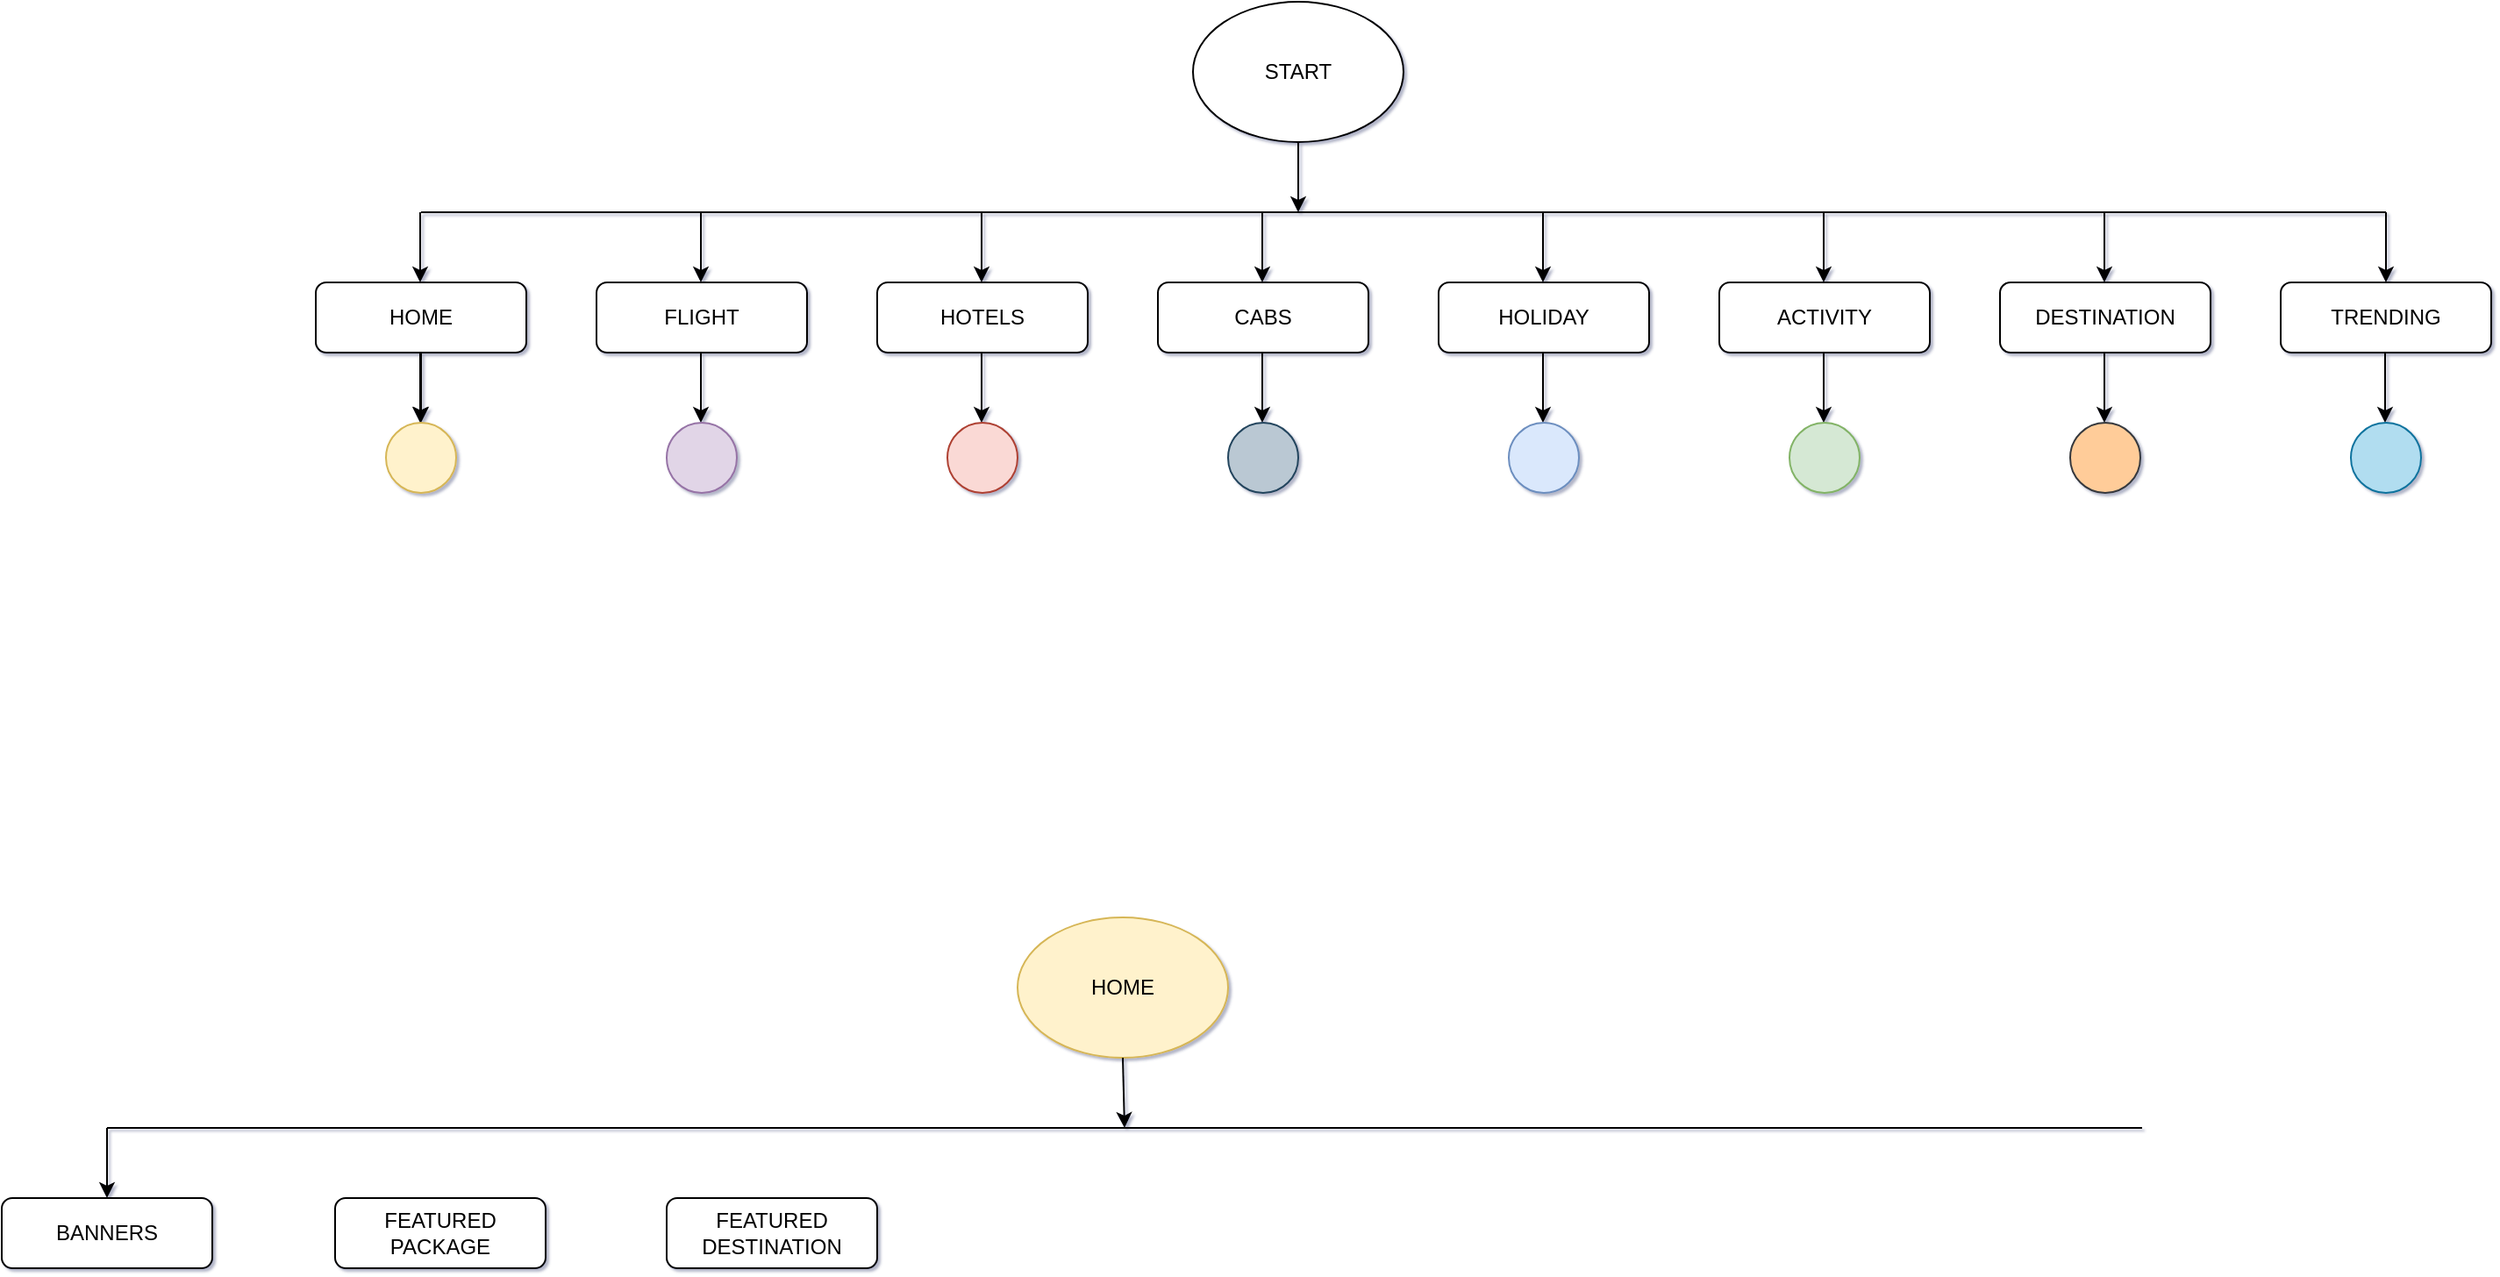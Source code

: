 <mxfile version="26.2.9">
  <diagram name="Page-1" id="7-Z28FwNFhKdIKEKukWa">
    <mxGraphModel dx="2040" dy="1084" grid="1" gridSize="10" guides="1" tooltips="1" connect="1" arrows="1" fold="1" page="1" pageScale="1" pageWidth="3300" pageHeight="4681" math="0" shadow="1">
      <root>
        <mxCell id="0" />
        <mxCell id="1" parent="0" />
        <mxCell id="FyBR0PGWzK8Zohx24WY4-28" value="START" style="ellipse;whiteSpace=wrap;html=1;" vertex="1" parent="1">
          <mxGeometry x="1539" y="78" width="120" height="80" as="geometry" />
        </mxCell>
        <mxCell id="FyBR0PGWzK8Zohx24WY4-29" value="" style="endArrow=classic;html=1;rounded=0;exitX=0.5;exitY=1;exitDx=0;exitDy=0;" edge="1" parent="1" source="FyBR0PGWzK8Zohx24WY4-28">
          <mxGeometry width="50" height="50" relative="1" as="geometry">
            <mxPoint x="1589" y="338" as="sourcePoint" />
            <mxPoint x="1599" y="198" as="targetPoint" />
          </mxGeometry>
        </mxCell>
        <mxCell id="FyBR0PGWzK8Zohx24WY4-30" value="" style="endArrow=none;html=1;rounded=0;" edge="1" parent="1">
          <mxGeometry width="50" height="50" relative="1" as="geometry">
            <mxPoint x="1099" y="198" as="sourcePoint" />
            <mxPoint x="2219" y="198" as="targetPoint" />
          </mxGeometry>
        </mxCell>
        <mxCell id="FyBR0PGWzK8Zohx24WY4-72" value="" style="edgeStyle=orthogonalEdgeStyle;rounded=0;orthogonalLoop=1;jettySize=auto;html=1;" edge="1" parent="1" source="FyBR0PGWzK8Zohx24WY4-31" target="FyBR0PGWzK8Zohx24WY4-57">
          <mxGeometry relative="1" as="geometry" />
        </mxCell>
        <mxCell id="FyBR0PGWzK8Zohx24WY4-31" value="HOME" style="rounded=1;whiteSpace=wrap;html=1;" vertex="1" parent="1">
          <mxGeometry x="1039" y="238" width="120" height="40" as="geometry" />
        </mxCell>
        <mxCell id="FyBR0PGWzK8Zohx24WY4-33" value="TRENDING" style="rounded=1;whiteSpace=wrap;html=1;" vertex="1" parent="1">
          <mxGeometry x="2159" y="238" width="120" height="40" as="geometry" />
        </mxCell>
        <mxCell id="FyBR0PGWzK8Zohx24WY4-34" value="DESTINATION" style="rounded=1;whiteSpace=wrap;html=1;" vertex="1" parent="1">
          <mxGeometry x="1999" y="238" width="120" height="40" as="geometry" />
        </mxCell>
        <mxCell id="FyBR0PGWzK8Zohx24WY4-35" value="ACTIVITY" style="rounded=1;whiteSpace=wrap;html=1;" vertex="1" parent="1">
          <mxGeometry x="1839" y="238" width="120" height="40" as="geometry" />
        </mxCell>
        <mxCell id="FyBR0PGWzK8Zohx24WY4-36" value="HOLIDAY" style="rounded=1;whiteSpace=wrap;html=1;" vertex="1" parent="1">
          <mxGeometry x="1679" y="238" width="120" height="40" as="geometry" />
        </mxCell>
        <mxCell id="FyBR0PGWzK8Zohx24WY4-37" value="FLIGHT" style="rounded=1;whiteSpace=wrap;html=1;" vertex="1" parent="1">
          <mxGeometry x="1199" y="238" width="120" height="40" as="geometry" />
        </mxCell>
        <mxCell id="FyBR0PGWzK8Zohx24WY4-38" value="CABS" style="rounded=1;whiteSpace=wrap;html=1;" vertex="1" parent="1">
          <mxGeometry x="1519" y="238" width="120" height="40" as="geometry" />
        </mxCell>
        <mxCell id="FyBR0PGWzK8Zohx24WY4-39" value="HOTELS" style="rounded=1;whiteSpace=wrap;html=1;" vertex="1" parent="1">
          <mxGeometry x="1359" y="238" width="120" height="40" as="geometry" />
        </mxCell>
        <mxCell id="FyBR0PGWzK8Zohx24WY4-40" value="" style="endArrow=classic;html=1;rounded=0;" edge="1" parent="1">
          <mxGeometry width="50" height="50" relative="1" as="geometry">
            <mxPoint x="1098.5" y="198" as="sourcePoint" />
            <mxPoint x="1098.5" y="238" as="targetPoint" />
          </mxGeometry>
        </mxCell>
        <mxCell id="FyBR0PGWzK8Zohx24WY4-41" value="" style="endArrow=classic;html=1;rounded=0;" edge="1" parent="1">
          <mxGeometry width="50" height="50" relative="1" as="geometry">
            <mxPoint x="1258.5" y="198" as="sourcePoint" />
            <mxPoint x="1258.5" y="238" as="targetPoint" />
          </mxGeometry>
        </mxCell>
        <mxCell id="FyBR0PGWzK8Zohx24WY4-42" value="" style="endArrow=classic;html=1;rounded=0;" edge="1" parent="1">
          <mxGeometry width="50" height="50" relative="1" as="geometry">
            <mxPoint x="1418.5" y="198" as="sourcePoint" />
            <mxPoint x="1418.5" y="238" as="targetPoint" />
          </mxGeometry>
        </mxCell>
        <mxCell id="FyBR0PGWzK8Zohx24WY4-43" value="" style="endArrow=classic;html=1;rounded=0;" edge="1" parent="1">
          <mxGeometry width="50" height="50" relative="1" as="geometry">
            <mxPoint x="1578.5" y="198" as="sourcePoint" />
            <mxPoint x="1578.5" y="238" as="targetPoint" />
          </mxGeometry>
        </mxCell>
        <mxCell id="FyBR0PGWzK8Zohx24WY4-44" value="" style="endArrow=classic;html=1;rounded=0;" edge="1" parent="1">
          <mxGeometry width="50" height="50" relative="1" as="geometry">
            <mxPoint x="1738.5" y="198" as="sourcePoint" />
            <mxPoint x="1738.5" y="238" as="targetPoint" />
          </mxGeometry>
        </mxCell>
        <mxCell id="FyBR0PGWzK8Zohx24WY4-45" value="" style="endArrow=classic;html=1;rounded=0;" edge="1" parent="1">
          <mxGeometry width="50" height="50" relative="1" as="geometry">
            <mxPoint x="1898.5" y="198" as="sourcePoint" />
            <mxPoint x="1898.5" y="238" as="targetPoint" />
          </mxGeometry>
        </mxCell>
        <mxCell id="FyBR0PGWzK8Zohx24WY4-46" value="" style="endArrow=classic;html=1;rounded=0;" edge="1" parent="1">
          <mxGeometry width="50" height="50" relative="1" as="geometry">
            <mxPoint x="2058.5" y="198" as="sourcePoint" />
            <mxPoint x="2058.5" y="238" as="targetPoint" />
          </mxGeometry>
        </mxCell>
        <mxCell id="FyBR0PGWzK8Zohx24WY4-47" value="" style="endArrow=classic;html=1;rounded=0;" edge="1" parent="1">
          <mxGeometry width="50" height="50" relative="1" as="geometry">
            <mxPoint x="2219" y="198" as="sourcePoint" />
            <mxPoint x="2219" y="238" as="targetPoint" />
          </mxGeometry>
        </mxCell>
        <mxCell id="FyBR0PGWzK8Zohx24WY4-49" value="" style="endArrow=classic;html=1;rounded=0;" edge="1" parent="1">
          <mxGeometry width="50" height="50" relative="1" as="geometry">
            <mxPoint x="1098.5" y="278" as="sourcePoint" />
            <mxPoint x="1098.5" y="318" as="targetPoint" />
          </mxGeometry>
        </mxCell>
        <mxCell id="FyBR0PGWzK8Zohx24WY4-50" value="" style="endArrow=classic;html=1;rounded=0;" edge="1" parent="1">
          <mxGeometry width="50" height="50" relative="1" as="geometry">
            <mxPoint x="1258.5" y="278" as="sourcePoint" />
            <mxPoint x="1258.5" y="318" as="targetPoint" />
          </mxGeometry>
        </mxCell>
        <mxCell id="FyBR0PGWzK8Zohx24WY4-51" value="" style="endArrow=classic;html=1;rounded=0;" edge="1" parent="1">
          <mxGeometry width="50" height="50" relative="1" as="geometry">
            <mxPoint x="1418.5" y="278" as="sourcePoint" />
            <mxPoint x="1418.5" y="318" as="targetPoint" />
          </mxGeometry>
        </mxCell>
        <mxCell id="FyBR0PGWzK8Zohx24WY4-52" value="" style="endArrow=classic;html=1;rounded=0;" edge="1" parent="1">
          <mxGeometry width="50" height="50" relative="1" as="geometry">
            <mxPoint x="1578.5" y="278" as="sourcePoint" />
            <mxPoint x="1578.5" y="318" as="targetPoint" />
          </mxGeometry>
        </mxCell>
        <mxCell id="FyBR0PGWzK8Zohx24WY4-53" value="" style="endArrow=classic;html=1;rounded=0;" edge="1" parent="1">
          <mxGeometry width="50" height="50" relative="1" as="geometry">
            <mxPoint x="1738.5" y="278" as="sourcePoint" />
            <mxPoint x="1738.5" y="318" as="targetPoint" />
          </mxGeometry>
        </mxCell>
        <mxCell id="FyBR0PGWzK8Zohx24WY4-54" value="" style="endArrow=classic;html=1;rounded=0;" edge="1" parent="1">
          <mxGeometry width="50" height="50" relative="1" as="geometry">
            <mxPoint x="1898.5" y="278" as="sourcePoint" />
            <mxPoint x="1898.5" y="318" as="targetPoint" />
          </mxGeometry>
        </mxCell>
        <mxCell id="FyBR0PGWzK8Zohx24WY4-55" value="" style="endArrow=classic;html=1;rounded=0;" edge="1" parent="1">
          <mxGeometry width="50" height="50" relative="1" as="geometry">
            <mxPoint x="2058.5" y="278" as="sourcePoint" />
            <mxPoint x="2058.5" y="318" as="targetPoint" />
          </mxGeometry>
        </mxCell>
        <mxCell id="FyBR0PGWzK8Zohx24WY4-56" value="" style="endArrow=classic;html=1;rounded=0;" edge="1" parent="1">
          <mxGeometry width="50" height="50" relative="1" as="geometry">
            <mxPoint x="2218.5" y="278" as="sourcePoint" />
            <mxPoint x="2218.5" y="318" as="targetPoint" />
          </mxGeometry>
        </mxCell>
        <mxCell id="FyBR0PGWzK8Zohx24WY4-57" value="" style="ellipse;whiteSpace=wrap;html=1;aspect=fixed;fillColor=#fff2cc;strokeColor=#d6b656;" vertex="1" parent="1">
          <mxGeometry x="1079" y="318" width="40" height="40" as="geometry" />
        </mxCell>
        <mxCell id="FyBR0PGWzK8Zohx24WY4-58" value="" style="ellipse;whiteSpace=wrap;html=1;aspect=fixed;fillColor=#fad9d5;strokeColor=#ae4132;" vertex="1" parent="1">
          <mxGeometry x="1399" y="318" width="40" height="40" as="geometry" />
        </mxCell>
        <mxCell id="FyBR0PGWzK8Zohx24WY4-59" value="" style="ellipse;whiteSpace=wrap;html=1;aspect=fixed;fillColor=#bac8d3;strokeColor=#23445d;" vertex="1" parent="1">
          <mxGeometry x="1559" y="318" width="40" height="40" as="geometry" />
        </mxCell>
        <mxCell id="FyBR0PGWzK8Zohx24WY4-60" value="" style="ellipse;whiteSpace=wrap;html=1;aspect=fixed;fillColor=#dae8fc;strokeColor=#6c8ebf;" vertex="1" parent="1">
          <mxGeometry x="1719" y="318" width="40" height="40" as="geometry" />
        </mxCell>
        <mxCell id="FyBR0PGWzK8Zohx24WY4-61" value="" style="ellipse;whiteSpace=wrap;html=1;aspect=fixed;fillColor=#d5e8d4;strokeColor=#82b366;" vertex="1" parent="1">
          <mxGeometry x="1879" y="318" width="40" height="40" as="geometry" />
        </mxCell>
        <mxCell id="FyBR0PGWzK8Zohx24WY4-62" value="" style="ellipse;whiteSpace=wrap;html=1;aspect=fixed;fillColor=#ffcc99;strokeColor=#36393d;" vertex="1" parent="1">
          <mxGeometry x="2039" y="318" width="40" height="40" as="geometry" />
        </mxCell>
        <mxCell id="FyBR0PGWzK8Zohx24WY4-63" value="" style="ellipse;whiteSpace=wrap;html=1;aspect=fixed;fillColor=#b1ddf0;strokeColor=#10739e;" vertex="1" parent="1">
          <mxGeometry x="2199" y="318" width="40" height="40" as="geometry" />
        </mxCell>
        <mxCell id="FyBR0PGWzK8Zohx24WY4-64" value="" style="ellipse;whiteSpace=wrap;html=1;aspect=fixed;fillColor=#e1d5e7;strokeColor=#9673a6;" vertex="1" parent="1">
          <mxGeometry x="1239" y="318" width="40" height="40" as="geometry" />
        </mxCell>
        <mxCell id="FyBR0PGWzK8Zohx24WY4-65" value="HOME" style="ellipse;whiteSpace=wrap;html=1;fillColor=#fff2cc;strokeColor=#d6b656;" vertex="1" parent="1">
          <mxGeometry x="1439" y="600" width="120" height="80" as="geometry" />
        </mxCell>
        <mxCell id="FyBR0PGWzK8Zohx24WY4-70" value="" style="endArrow=classic;html=1;rounded=0;exitX=0.5;exitY=1;exitDx=0;exitDy=0;" edge="1" parent="1" source="FyBR0PGWzK8Zohx24WY4-65">
          <mxGeometry width="50" height="50" relative="1" as="geometry">
            <mxPoint x="1290" y="480" as="sourcePoint" />
            <mxPoint x="1500" y="720" as="targetPoint" />
          </mxGeometry>
        </mxCell>
        <mxCell id="FyBR0PGWzK8Zohx24WY4-71" value="" style="endArrow=none;html=1;rounded=0;" edge="1" parent="1">
          <mxGeometry width="50" height="50" relative="1" as="geometry">
            <mxPoint x="920" y="720" as="sourcePoint" />
            <mxPoint x="2080" y="720" as="targetPoint" />
          </mxGeometry>
        </mxCell>
        <mxCell id="FyBR0PGWzK8Zohx24WY4-73" value="" style="endArrow=classic;html=1;rounded=0;" edge="1" parent="1">
          <mxGeometry width="50" height="50" relative="1" as="geometry">
            <mxPoint x="920" y="720" as="sourcePoint" />
            <mxPoint x="920" y="760" as="targetPoint" />
          </mxGeometry>
        </mxCell>
        <mxCell id="FyBR0PGWzK8Zohx24WY4-74" value="BANNERS" style="rounded=1;whiteSpace=wrap;html=1;" vertex="1" parent="1">
          <mxGeometry x="860" y="760" width="120" height="40" as="geometry" />
        </mxCell>
        <mxCell id="FyBR0PGWzK8Zohx24WY4-75" value="FEATURED&lt;div&gt;PACKAGE&lt;/div&gt;" style="rounded=1;whiteSpace=wrap;html=1;" vertex="1" parent="1">
          <mxGeometry x="1050" y="760" width="120" height="40" as="geometry" />
        </mxCell>
        <mxCell id="FyBR0PGWzK8Zohx24WY4-77" value="FEATURED&lt;div&gt;DESTINATION&lt;/div&gt;" style="rounded=1;whiteSpace=wrap;html=1;" vertex="1" parent="1">
          <mxGeometry x="1239" y="760" width="120" height="40" as="geometry" />
        </mxCell>
      </root>
    </mxGraphModel>
  </diagram>
</mxfile>
